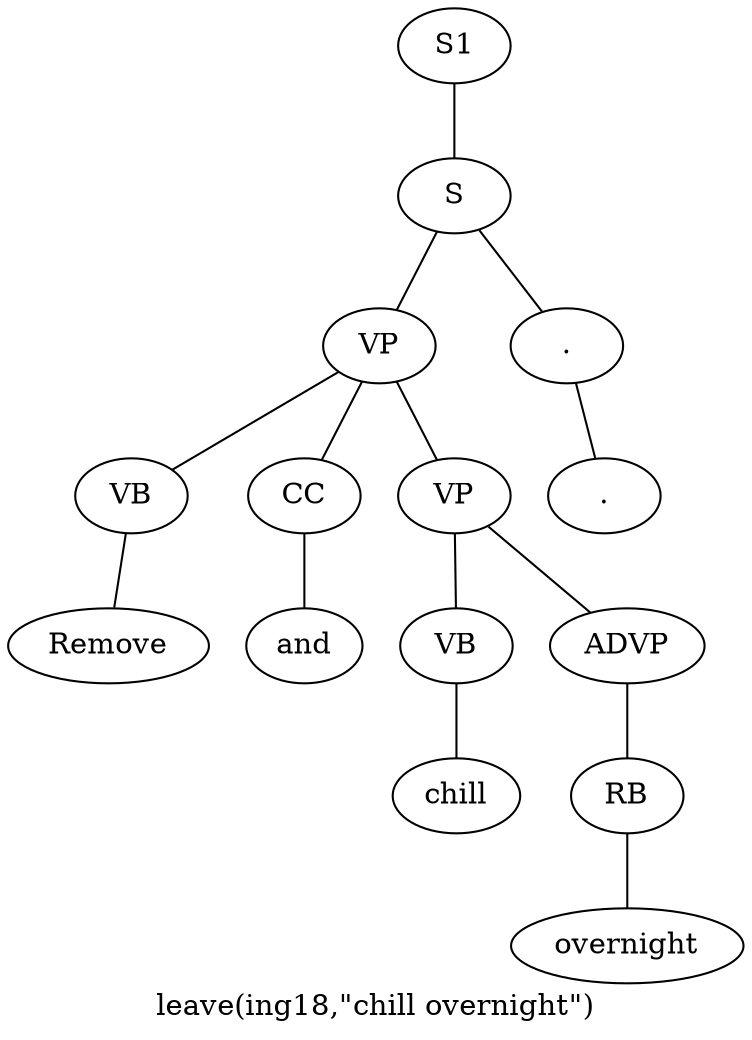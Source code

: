 graph SyntaxGraph {
	label = "leave(ing18,\"chill overnight\")";
	Node0 [label="S1"];
	Node1 [label="S"];
	Node2 [label="VP"];
	Node3 [label="VB"];
	Node4 [label="Remove"];
	Node5 [label="CC"];
	Node6 [label="and"];
	Node7 [label="VP"];
	Node8 [label="VB"];
	Node9 [label="chill"];
	Node10 [label="ADVP"];
	Node11 [label="RB"];
	Node12 [label="overnight"];
	Node13 [label="."];
	Node14 [label="."];

	Node0 -- Node1;
	Node1 -- Node2;
	Node1 -- Node13;
	Node2 -- Node3;
	Node2 -- Node5;
	Node2 -- Node7;
	Node3 -- Node4;
	Node5 -- Node6;
	Node7 -- Node8;
	Node7 -- Node10;
	Node8 -- Node9;
	Node10 -- Node11;
	Node11 -- Node12;
	Node13 -- Node14;
}